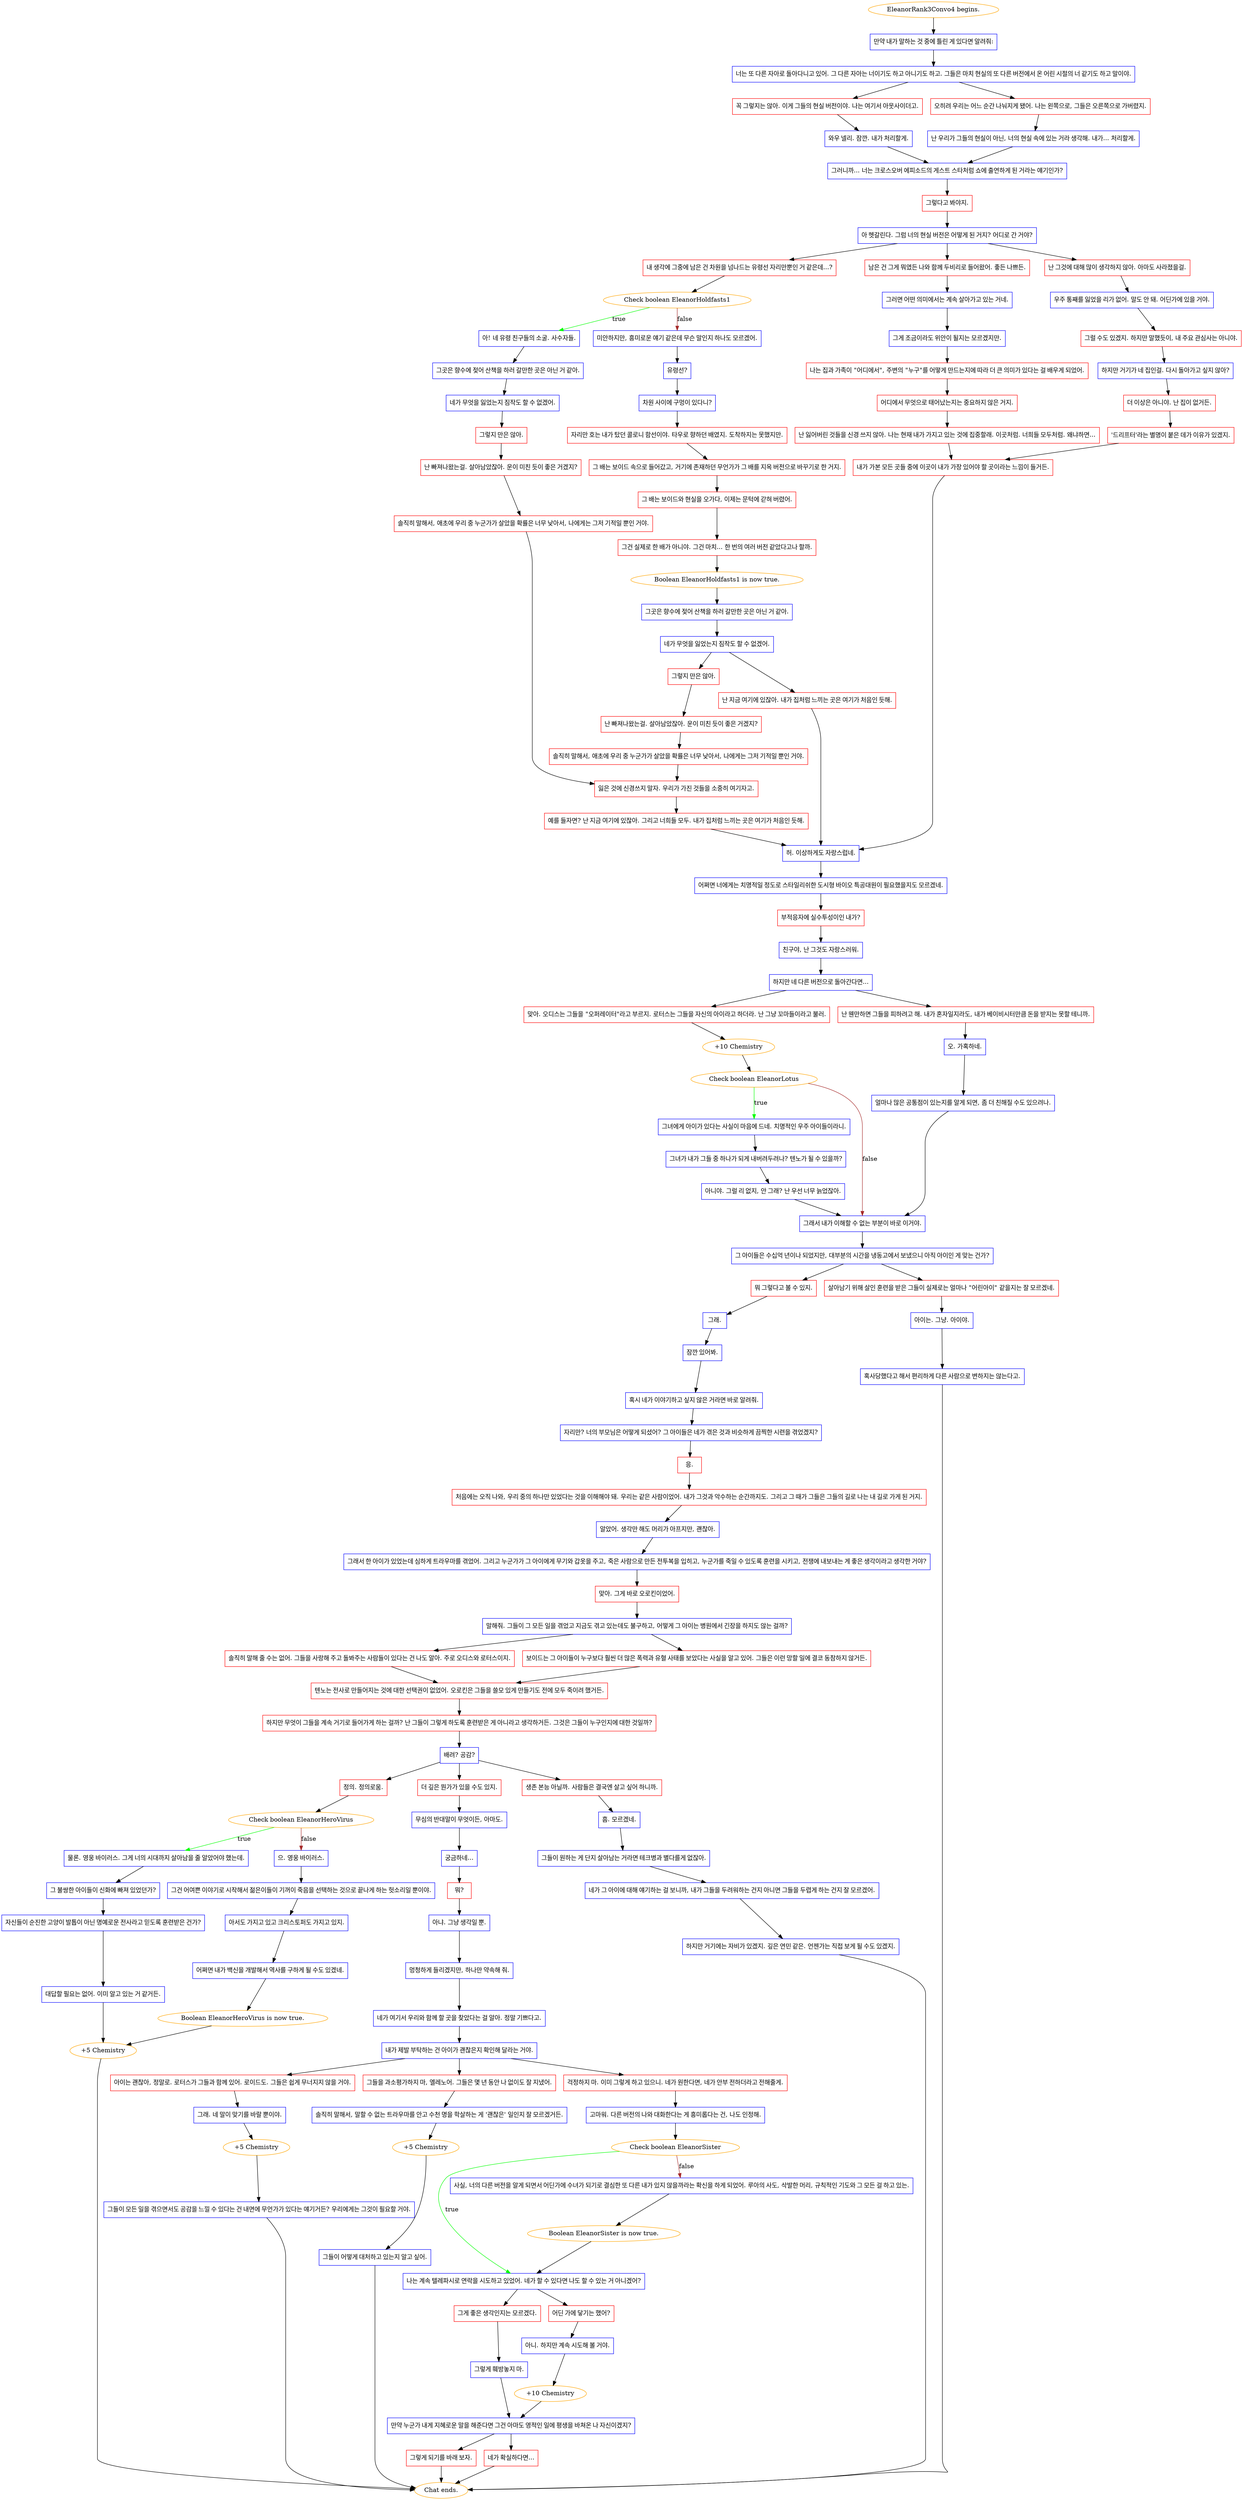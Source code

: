 digraph {
	"EleanorRank3Convo4 begins." [color=orange];
		"EleanorRank3Convo4 begins." -> j1918180169;
	j1918180169 [label="만약 내가 말하는 것 중에 틀린 게 있다면 알려줘:",shape=box,color=blue];
		j1918180169 -> j1130277742;
	j1130277742 [label="너는 또 다른 자아로 돌아다니고 있어. 그 다른 자아는 너이기도 하고 아니기도 하고. 그들은 마치 현실의 또 다른 버전에서 온 어린 시절의 너 같기도 하고 말이야.",shape=box,color=blue];
		j1130277742 -> j2519407093;
		j1130277742 -> j141104534;
	j2519407093 [label="꼭 그렇지는 않아. 이게 그들의 현실 버전이야. 나는 여기서 아웃사이더고.",shape=box,color=red];
		j2519407093 -> j1765023696;
	j141104534 [label="오히려 우리는 어느 순간 나눠지게 됐어. 나는 왼쪽으로, 그들은 오른쪽으로 가버렸지.",shape=box,color=red];
		j141104534 -> j3883113887;
	j1765023696 [label="와우 넬리. 잠깐. 내가 처리할게.",shape=box,color=blue];
		j1765023696 -> j1426169323;
	j3883113887 [label="난 우리가 그들의 현실이 아닌, 너의 현실 속에 있는 거라 생각해. 내가... 처리할게.",shape=box,color=blue];
		j3883113887 -> j1426169323;
	j1426169323 [label="그러니까... 너는 크로스오버 에피소드의 게스트 스타처럼 쇼에 출연하게 된 거라는 얘기인가?",shape=box,color=blue];
		j1426169323 -> j4250663357;
	j4250663357 [label="그렇다고 봐야지.",shape=box,color=red];
		j4250663357 -> j1463896847;
	j1463896847 [label="아 헷갈린다. 그럼 너의 현실 버전은 어떻게 된 거지? 어디로 간 거야?",shape=box,color=blue];
		j1463896847 -> j2818436281;
		j1463896847 -> j2139685085;
		j1463896847 -> j102301418;
	j2818436281 [label="내 생각에 그중에 남은 건 차원을 넘나드는 유령선 자리만뿐인 거 같은데...?",shape=box,color=red];
		j2818436281 -> j622483262;
	j2139685085 [label="남은 건 그게 뭐였든 나와 함께 두비리로 들어왔어. 좋든 나쁘든.",shape=box,color=red];
		j2139685085 -> j1250780010;
	j102301418 [label="난 그것에 대해 많이 생각하지 않아. 아마도 사라졌을걸.",shape=box,color=red];
		j102301418 -> j4146782232;
	j622483262 [label="Check boolean EleanorHoldfasts1",color=orange];
		j622483262 -> j2889070885 [label=true,color=green];
		j622483262 -> j1413357997 [label=false,color=brown];
	j1250780010 [label="그러면 어떤 의미에서는 계속 살아가고 있는 거네.",shape=box,color=blue];
		j1250780010 -> j2756319108;
	j4146782232 [label="우주 통째를 잃었을 리가 없어. 말도 안 돼. 어딘가에 있을 거야.",shape=box,color=blue];
		j4146782232 -> j227373465;
	j2889070885 [label="아! 네 유령 친구들의 소굴. 사수자들.",shape=box,color=blue];
		j2889070885 -> j624862688;
	j1413357997 [label="미안하지만, 흥미로운 얘기 같은데 무슨 말인지 하나도 모르겠어.",shape=box,color=blue];
		j1413357997 -> j674756773;
	j2756319108 [label="그게 조금이라도 위안이 될지는 모르겠지만.",shape=box,color=blue];
		j2756319108 -> j10762294;
	j227373465 [label="그럴 수도 있겠지. 하지만 말했듯이, 내 주요 관심사는 아니야.",shape=box,color=red];
		j227373465 -> j303966256;
	j624862688 [label="그곳은 향수에 젖어 산책을 하러 갈만한 곳은 아닌 거 같아.",shape=box,color=blue];
		j624862688 -> j1807934313;
	j674756773 [label="유령선?",shape=box,color=blue];
		j674756773 -> j2952131203;
	j10762294 [label="나는 집과 가족이 \"어디에서\", 주변의 \"누구\"를 어떻게 만드는지에 따라 더 큰 의미가 있다는 걸 배우게 되었어.",shape=box,color=red];
		j10762294 -> j3016756474;
	j303966256 [label="하지만 거기가 네 집인걸. 다시 돌아가고 싶지 않아?",shape=box,color=blue];
		j303966256 -> j3340030935;
	j1807934313 [label="네가 무엇을 잃었는지 짐작도 할 수 없겠어.",shape=box,color=blue];
		j1807934313 -> j1845437412;
	j2952131203 [label="차원 사이에 구멍이 있다니?",shape=box,color=blue];
		j2952131203 -> j3206910403;
	j3016756474 [label="어디에서 무엇으로 태어났는지는 중요하지 않은 거지.",shape=box,color=red];
		j3016756474 -> j2969505441;
	j3340030935 [label="더 이상은 아니야. 난 집이 없거든.",shape=box,color=red];
		j3340030935 -> j1177026550;
	j1845437412 [label="그렇지 만은 않아.",shape=box,color=red];
		j1845437412 -> j2562255972;
	j3206910403 [label="자리만 호는 내가 탔던 콜로니 함선이야. 타우로 향하던 배였지. 도착하지는 못했지만.",shape=box,color=red];
		j3206910403 -> j2755543697;
	j2969505441 [label="난 잃어버린 것들을 신경 쓰지 않아. 나는 현재 내가 가지고 있는 것에 집중할래. 이곳처럼. 너희들 모두처럼. 왜냐하면...",shape=box,color=red];
		j2969505441 -> j3605386649;
	j1177026550 [label="'드리프터'라는 별명이 붙은 데가 이유가 있겠지.",shape=box,color=red];
		j1177026550 -> j3605386649;
	j2562255972 [label="난 빠져나왔는걸. 살아남았잖아. 운이 미친 듯이 좋은 거겠지?",shape=box,color=red];
		j2562255972 -> j3035768248;
	j2755543697 [label="그 배는 보이드 속으로 들어갔고, 거기에 존재하던 무언가가 그 배를 지옥 버전으로 바꾸기로 한 거지.",shape=box,color=red];
		j2755543697 -> j3460875544;
	j3605386649 [label="내가 가본 모든 곳들 중에 이곳이 내가 가장 있어야 할 곳이라는 느낌이 들거든.",shape=box,color=red];
		j3605386649 -> j3946701379;
	j3035768248 [label="솔직히 말해서, 애초에 우리 중 누군가가 살았을 확률은 너무 낮아서, 나에게는 그저 기적일 뿐인 거야.",shape=box,color=red];
		j3035768248 -> j33153122;
	j3460875544 [label="그 배는 보이드와 현실을 오가다, 이제는 문턱에 갇혀 버렸어.",shape=box,color=red];
		j3460875544 -> j2252759426;
	j3946701379 [label="허. 이상하게도 자랑스럽네.",shape=box,color=blue];
		j3946701379 -> j1345831642;
	j33153122 [label="잃은 것에 신경쓰지 말자. 우리가 가진 것들을 소중히 여기자고.",shape=box,color=red];
		j33153122 -> j483531904;
	j2252759426 [label="그건 실제로 한 배가 아니야. 그건 마치... 한 번의 여러 버전 같았다고나 할까.",shape=box,color=red];
		j2252759426 -> j517947910;
	j1345831642 [label="어쩌면 너에게는 치명적일 정도로 스타일리쉬한 도시형 바이오 특공대원이 필요했을지도 모르겠네.",shape=box,color=blue];
		j1345831642 -> j2608711530;
	j483531904 [label="예를 들자면? 난 지금 여기에 있잖아. 그리고 너희들 모두. 내가 집처럼 느끼는 곳은 여기가 처음인 듯해.",shape=box,color=red];
		j483531904 -> j3946701379;
	j517947910 [label="Boolean EleanorHoldfasts1 is now true.",color=orange];
		j517947910 -> j3892163103;
	j2608711530 [label="부적응자에 실수투성이인 내가?",shape=box,color=red];
		j2608711530 -> j822617610;
	j3892163103 [label="그곳은 향수에 젖어 산책을 하러 갈만한 곳은 아닌 거 같아.",shape=box,color=blue];
		j3892163103 -> j3870824019;
	j822617610 [label="친구야, 난 그것도 자랑스러워.",shape=box,color=blue];
		j822617610 -> j1574171081;
	j3870824019 [label="네가 무엇을 잃었는지 짐작도 할 수 없겠어.",shape=box,color=blue];
		j3870824019 -> j516013207;
		j3870824019 -> j3097441127;
	j1574171081 [label="하지만 네 다른 버전으로 돌아간다면...",shape=box,color=blue];
		j1574171081 -> j2130216971;
		j1574171081 -> j1221290747;
	j516013207 [label="그렇지 만은 않아.",shape=box,color=red];
		j516013207 -> j672076014;
	j3097441127 [label="난 지금 여기에 있잖아. 내가 집처럼 느끼는 곳은 여기가 처음인 듯해.",shape=box,color=red];
		j3097441127 -> j3946701379;
	j2130216971 [label="맞아. 오디스는 그들을 \"오퍼레이터\"라고 부르지. 로터스는 그들을 자신의 아이라고 하더라. 난 그냥 꼬마들이라고 불러.",shape=box,color=red];
		j2130216971 -> j4061780858;
	j1221290747 [label="난 웬만하면 그들을 피하려고 해. 내가 혼자일지라도, 내가 베이비시터만큼 돈을 받지는 못할 테니까.",shape=box,color=red];
		j1221290747 -> j913102323;
	j672076014 [label="난 빠져나왔는걸. 살아남았잖아. 운이 미친 듯이 좋은 거겠지?",shape=box,color=red];
		j672076014 -> j3627904086;
	j4061780858 [label="+10 Chemistry",color=orange];
		j4061780858 -> j3978629636;
	j913102323 [label="오. 가혹하네.",shape=box,color=blue];
		j913102323 -> j2660533387;
	j3627904086 [label="솔직히 말해서, 애초에 우리 중 누군가가 살았을 확률은 너무 낮아서, 나에게는 그저 기적일 뿐인 거야.",shape=box,color=red];
		j3627904086 -> j33153122;
	j3978629636 [label="Check boolean EleanorLotus",color=orange];
		j3978629636 -> j4230811728 [label=true,color=green];
		j3978629636 -> j2897840709 [label=false,color=brown];
	j2660533387 [label="얼마나 많은 공통점이 있는지를 알게 되면, 좀 더 친해질 수도 있으려나.",shape=box,color=blue];
		j2660533387 -> j2897840709;
	j4230811728 [label="그녀에게 아이가 있다는 사실이 마음에 드네. 치명적인 우주 아이들이라니.",shape=box,color=blue];
		j4230811728 -> j3248945790;
	j2897840709 [label="그래서 내가 이해할 수 없는 부분이 바로 이거야.",shape=box,color=blue];
		j2897840709 -> j1602530856;
	j3248945790 [label="그녀가 내가 그들 중 하나가 되게 내버려두려나? 텐노가 될 수 있을까?",shape=box,color=blue];
		j3248945790 -> j4247984559;
	j1602530856 [label="그 아이들은 수십억 년이나 되었지만, 대부분의 시간을 냉동고에서 보냈으니 아직 아이인 게 맞는 건가?",shape=box,color=blue];
		j1602530856 -> j2386411937;
		j1602530856 -> j3925399477;
	j4247984559 [label="아니야. 그럴 리 없지, 안 그래? 난 우선 너무 늙었잖아.",shape=box,color=blue];
		j4247984559 -> j2897840709;
	j2386411937 [label="뭐 그렇다고 볼 수 있지.",shape=box,color=red];
		j2386411937 -> j4105794708;
	j3925399477 [label="살아남기 위해 살인 훈련을 받은 그들이 실제로는 얼마나 \"어린아이\" 같을지는 잘 모르겠네.",shape=box,color=red];
		j3925399477 -> j2470552255;
	j4105794708 [label="그래.",shape=box,color=blue];
		j4105794708 -> j416475443;
	j2470552255 [label="아이는. 그냥. 아이야.",shape=box,color=blue];
		j2470552255 -> j432148876;
	j416475443 [label="잠깐 있어봐.",shape=box,color=blue];
		j416475443 -> j2002936784;
	j432148876 [label="혹사당했다고 해서 편리하게 다른 사람으로 변하지는 않는다고.",shape=box,color=blue];
		j432148876 -> "Chat ends.";
	j2002936784 [label="혹시 네가 이야기하고 싶지 않은 거라면 바로 알려줘.",shape=box,color=blue];
		j2002936784 -> j3044381821;
	"Chat ends." [color=orange];
	j3044381821 [label="자리만? 너의 부모님은 어떻게 되셨어? 그 아이들은 네가 겪은 것과 비슷하게 끔찍한 시련을 겪었겠지?",shape=box,color=blue];
		j3044381821 -> j674223870;
	j674223870 [label="응.",shape=box,color=red];
		j674223870 -> j3919651694;
	j3919651694 [label="처음에는 오직 나와, 우리 중의 하나만 있었다는 것을 이해해야 돼. 우리는 같은 사람이었어. 내가 그것과 악수하는 순간까지도. 그리고 그 때가 그들은 그들의 길로 나는 내 길로 가게 된 거지.",shape=box,color=red];
		j3919651694 -> j1629763766;
	j1629763766 [label="알았어. 생각만 해도 머리가 아프지만, 괜찮아.",shape=box,color=blue];
		j1629763766 -> j2405100363;
	j2405100363 [label="그래서 한 아이가 있었는데 심하게 트라우마를 겪었어. 그리고 누군가가 그 아이에게 무기와 갑옷을 주고, 죽은 사람으로 만든 전투복을 입히고, 누군가를 죽일 수 있도록 훈련을 시키고, 전쟁에 내보내는 게 좋은 생각이라고 생각한 거야?",shape=box,color=blue];
		j2405100363 -> j684594892;
	j684594892 [label="맞아. 그게 바로 오로킨이었어.",shape=box,color=red];
		j684594892 -> j2203975505;
	j2203975505 [label="말해줘. 그들이 그 모든 일을 겪었고 지금도 겪고 있는데도 불구하고, 어떻게 그 아이는 병원에서 긴장을 하지도 않는 걸까?",shape=box,color=blue];
		j2203975505 -> j186339789;
		j2203975505 -> j4229572091;
	j186339789 [label="솔직히 말해 줄 수는 없어. 그들을 사랑해 주고 돌봐주는 사람들이 있다는 건 나도 알아. 주로 오디스와 로터스이지.",shape=box,color=red];
		j186339789 -> j4284939495;
	j4229572091 [label="보이드는 그 아이들이 누구보다 훨씬 더 많은 폭력과 유혈 사태를 보았다는 사실을 알고 있어. 그들은 이런 망할 일에 결코 동참하지 않거든.",shape=box,color=red];
		j4229572091 -> j4284939495;
	j4284939495 [label="텐노는 전사로 만들어지는 것에 대한 선택권이 없었어. 오로킨은 그들을 쓸모 있게 만들기도 전에 모두 죽이려 했거든.",shape=box,color=red];
		j4284939495 -> j3525741125;
	j3525741125 [label="하지만 무엇이 그들을 계속 거기로 들어가게 하는 걸까? 난 그들이 그렇게 하도록 훈련받은 게 아니라고 생각하거든. 그것은 그들이 누구인지에 대한 것일까?",shape=box,color=red];
		j3525741125 -> j3263646887;
	j3263646887 [label="배려? 공감?",shape=box,color=blue];
		j3263646887 -> j1066191603;
		j3263646887 -> j2032785343;
		j3263646887 -> j3460057175;
	j1066191603 [label="정의. 정의로움.",shape=box,color=red];
		j1066191603 -> j3862202944;
	j2032785343 [label="더 깊은 뭔가가 있을 수도 있지.",shape=box,color=red];
		j2032785343 -> j3026292337;
	j3460057175 [label="생존 본능 아닐까. 사람들은 결국엔 살고 싶어 하니까.",shape=box,color=red];
		j3460057175 -> j173358820;
	j3862202944 [label="Check boolean EleanorHeroVirus",color=orange];
		j3862202944 -> j1848112256 [label=true,color=green];
		j3862202944 -> j572246592 [label=false,color=brown];
	j3026292337 [label="무심의 반대말이 무엇이든, 아마도.",shape=box,color=blue];
		j3026292337 -> j3989800133;
	j173358820 [label="흠. 모르겠네.",shape=box,color=blue];
		j173358820 -> j3803593606;
	j1848112256 [label="물론. 영웅 바이러스. 그게 너의 시대까지 살아남을 줄 알았어야 했는데.",shape=box,color=blue];
		j1848112256 -> j3291222083;
	j572246592 [label="으. 영웅 바이러스.",shape=box,color=blue];
		j572246592 -> j2459202119;
	j3989800133 [label="궁금하네...",shape=box,color=blue];
		j3989800133 -> j1692307979;
	j3803593606 [label="그들이 원하는 게 단지 살아남는 거라면 테크병과 별다를게 없잖아.",shape=box,color=blue];
		j3803593606 -> j2297262841;
	j3291222083 [label="그 불쌍한 아이들이 신화에 빠져 있었던가?",shape=box,color=blue];
		j3291222083 -> j2030469240;
	j2459202119 [label="그건 어여쁜 이야기로 시작해서 젊은이들이 기꺼이 죽음을 선택하는 것으로 끝나게 하는 헛소리일 뿐이야.",shape=box,color=blue];
		j2459202119 -> j161868727;
	j1692307979 [label="뭐?",shape=box,color=red];
		j1692307979 -> j3606202782;
	j2297262841 [label="네가 그 아이에 대해 얘기하는 걸 보니까, 내가 그들을 두려워하는 건지 아니면 그들을 두렵게 하는 건지 잘 모르겠어.",shape=box,color=blue];
		j2297262841 -> j1228889027;
	j2030469240 [label="자신들이 순진한 고양이 발톱이 아닌 명예로운 전사라고 믿도록 훈련받은 건가?",shape=box,color=blue];
		j2030469240 -> j537364530;
	j161868727 [label="아서도 가지고 있고 크리스토퍼도 가지고 있지.",shape=box,color=blue];
		j161868727 -> j3744162018;
	j3606202782 [label="아냐. 그냥 생각일 뿐.",shape=box,color=blue];
		j3606202782 -> j2340883445;
	j1228889027 [label="하지만 거기에는 자비가 있겠지. 깊은 연민 같은. 언젠가는 직접 보게 될 수도 있겠지.",shape=box,color=blue];
		j1228889027 -> "Chat ends.";
	j537364530 [label="대답할 필요는 없어. 이미 알고 있는 거 같거든.",shape=box,color=blue];
		j537364530 -> j4081414586;
	j3744162018 [label="어쩌면 내가 백신을 개발해서 역사를 구하게 될 수도 있겠네.",shape=box,color=blue];
		j3744162018 -> j679405944;
	j2340883445 [label="멍청하게 들리겠지만, 하나만 약속해 줘.",shape=box,color=blue];
		j2340883445 -> j2803747284;
	j4081414586 [label="+5 Chemistry",color=orange];
		j4081414586 -> "Chat ends.";
	j679405944 [label="Boolean EleanorHeroVirus is now true.",color=orange];
		j679405944 -> j4081414586;
	j2803747284 [label="네가 여기서 우리와 함께 할 곳을 찾았다는 걸 알아. 정말 기쁘다고.",shape=box,color=blue];
		j2803747284 -> j3737570681;
	j3737570681 [label="내가 제발 부탁하는 건 아이가 괜찮은지 확인해 달라는 거야.",shape=box,color=blue];
		j3737570681 -> j3886997128;
		j3737570681 -> j3724049188;
		j3737570681 -> j2556431488;
	j3886997128 [label="아이는 괜찮아, 정말로. 로터스가 그들과 함께 있어. 로이드도. 그들은 쉽게 무너지지 않을 거야.",shape=box,color=red];
		j3886997128 -> j2672840063;
	j3724049188 [label="그들을 과소평가하지 마, 엘레노어. 그들은 몇 년 동안 나 없이도 잘 지냈어.",shape=box,color=red];
		j3724049188 -> j1593710881;
	j2556431488 [label="걱정하지 마. 이미 그렇게 하고 있으니. 네가 원한다면, 네가 안부 전하더라고 전해줄게.",shape=box,color=red];
		j2556431488 -> j6191564;
	j2672840063 [label="그래. 네 말이 맞기를 바랄 뿐이야.",shape=box,color=blue];
		j2672840063 -> j1018137517;
	j1593710881 [label="솔직히 말해서, 말할 수 없는 트라우마를 안고 수천 명을 학살하는 게 '괜찮은' 일인지 잘 모르겠거든.",shape=box,color=blue];
		j1593710881 -> j2877024366;
	j6191564 [label="고마워. 다른 버전의 나와 대화한다는 게 흥미롭다는 건, 나도 인정해.",shape=box,color=blue];
		j6191564 -> j3106748003;
	j1018137517 [label="+5 Chemistry",color=orange];
		j1018137517 -> j2293988929;
	j2877024366 [label="+5 Chemistry",color=orange];
		j2877024366 -> j1188759726;
	j3106748003 [label="Check boolean EleanorSister",color=orange];
		j3106748003 -> j29262850 [label=true,color=green];
		j3106748003 -> j211257847 [label=false,color=brown];
	j2293988929 [label="그들이 모든 일을 겪으면서도 공감을 느낄 수 있다는 건 내면에 무언가가 있다는 얘기거든? 우리에게는 그것이 필요할 거야.",shape=box,color=blue];
		j2293988929 -> "Chat ends.";
	j1188759726 [label="그들이 어떻게 대처하고 있는지 알고 싶어.",shape=box,color=blue];
		j1188759726 -> "Chat ends.";
	j29262850 [label="나는 계속 텔레파시로 연락을 시도하고 있었어. 네가 할 수 있다면 나도 할 수 있는 거 아니겠어?",shape=box,color=blue];
		j29262850 -> j1420845441;
		j29262850 -> j1240684812;
	j211257847 [label="사실, 너의 다른 버전을 알게 되면서 어딘가에 수녀가 되기로 결심한 또 다른 내가 있지 않을까라는 확신을 하게 되었어. 루아의 사도, 삭발한 머리, 규칙적인 기도와 그 모든 걸 하고 있는.",shape=box,color=blue];
		j211257847 -> j54419077;
	j1420845441 [label="그게 좋은 생각인지는 모르겠다.",shape=box,color=red];
		j1420845441 -> j646230023;
	j1240684812 [label="어딘 가에 닿기는 했어?",shape=box,color=red];
		j1240684812 -> j1686450558;
	j54419077 [label="Boolean EleanorSister is now true.",color=orange];
		j54419077 -> j29262850;
	j646230023 [label="그렇게 훼방놓지 마.",shape=box,color=blue];
		j646230023 -> j1263523943;
	j1686450558 [label="아니. 하지만 계속 시도해 볼 거야.",shape=box,color=blue];
		j1686450558 -> j3348078810;
	j1263523943 [label="만약 누군가 내게 지혜로운 말을 해준다면 그건 아마도 영적인 일에 평생을 바쳐온 나 자신이겠지?",shape=box,color=blue];
		j1263523943 -> j522775862;
		j1263523943 -> j3143559743;
	j3348078810 [label="+10 Chemistry",color=orange];
		j3348078810 -> j1263523943;
	j522775862 [label="그렇게 되기를 바래 보자.",shape=box,color=red];
		j522775862 -> "Chat ends.";
	j3143559743 [label="네가 확실하다면...",shape=box,color=red];
		j3143559743 -> "Chat ends.";
}